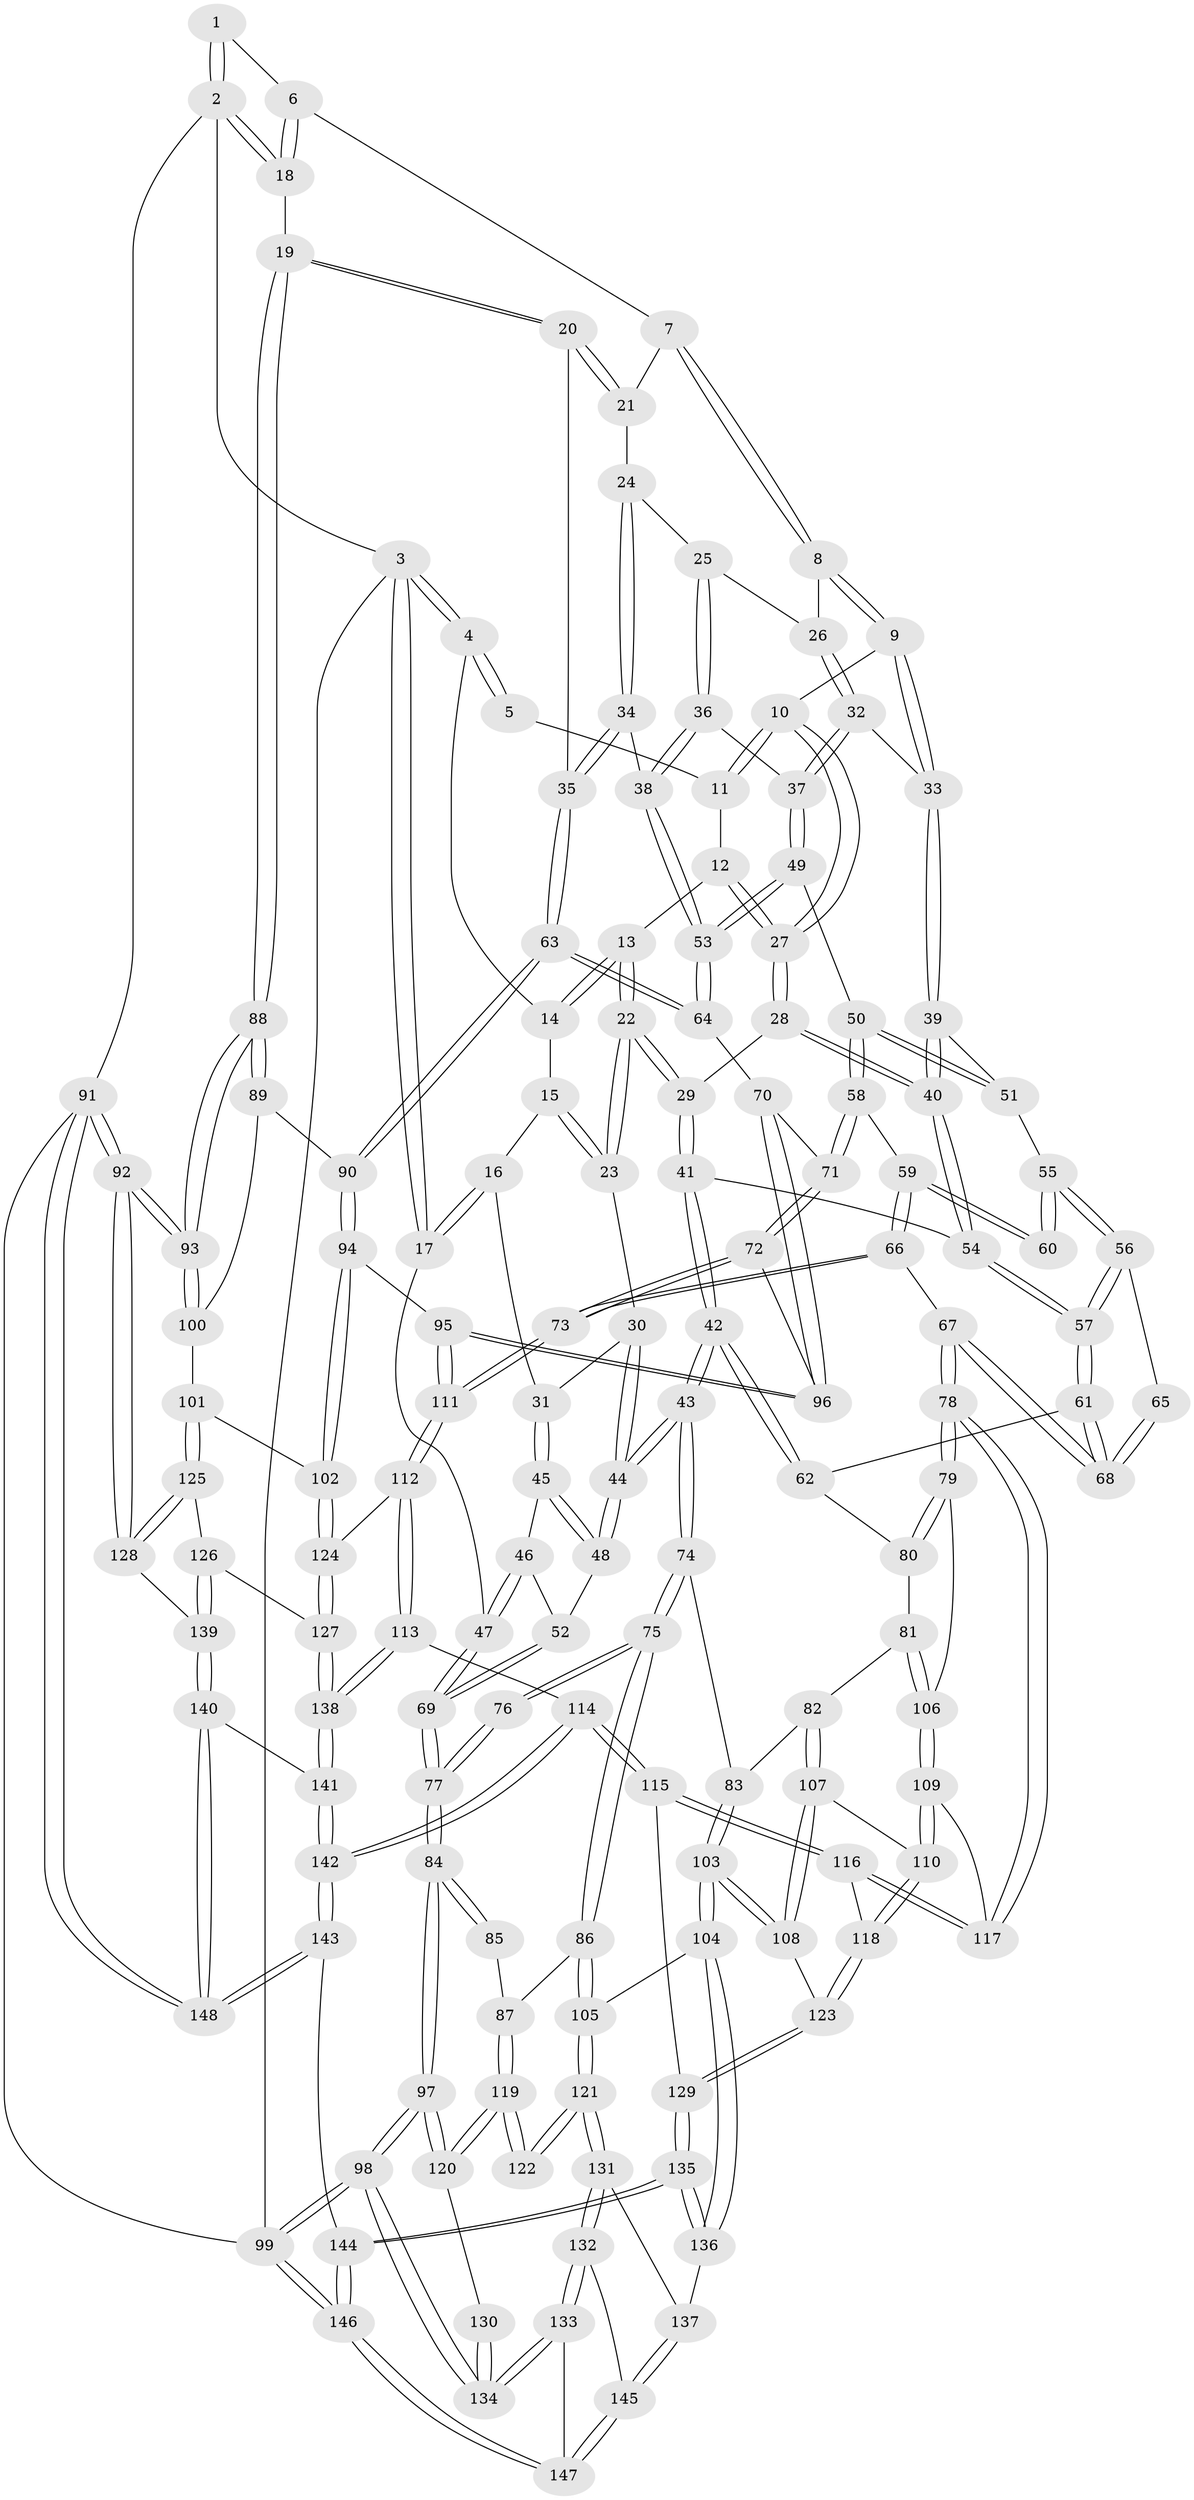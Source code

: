 // coarse degree distribution, {3: 0.12359550561797752, 5: 0.3707865168539326, 8: 0.011235955056179775, 4: 0.4044943820224719, 6: 0.07865168539325842, 2: 0.011235955056179775}
// Generated by graph-tools (version 1.1) at 2025/24/03/03/25 07:24:33]
// undirected, 148 vertices, 367 edges
graph export_dot {
graph [start="1"]
  node [color=gray90,style=filled];
  1 [pos="+0.7919846400158566+0"];
  2 [pos="+1+0"];
  3 [pos="+0+0"];
  4 [pos="+0.20494214666671298+0"];
  5 [pos="+0.5466747804257411+0"];
  6 [pos="+0.7989316700603077+0.021497432389673426"];
  7 [pos="+0.7977877890627915+0.025684251588639503"];
  8 [pos="+0.680972035941812+0.11890325742776947"];
  9 [pos="+0.6461547277818678+0.12945361544468764"];
  10 [pos="+0.5836668895793484+0.12492137539747986"];
  11 [pos="+0.5533674257929023+0"];
  12 [pos="+0.3846463724153492+0.0871110780816371"];
  13 [pos="+0.33281213561246953+0.07161770227460655"];
  14 [pos="+0.21284282485273123+0"];
  15 [pos="+0.14774787960683736+0.02454288934091931"];
  16 [pos="+0.11887668437213465+0.08956235535684447"];
  17 [pos="+0+0.179965610941637"];
  18 [pos="+1+0.13188050528413134"];
  19 [pos="+1+0.22238532901627078"];
  20 [pos="+1+0.22425094266629864"];
  21 [pos="+0.8181917605123461+0.06539694813245751"];
  22 [pos="+0.3038118302683746+0.20856757191395017"];
  23 [pos="+0.2594608610364275+0.1991958844436187"];
  24 [pos="+0.8528715100983456+0.17368891697659833"];
  25 [pos="+0.7904040809464407+0.20735834729102695"];
  26 [pos="+0.7380977105388684+0.17183465376797985"];
  27 [pos="+0.5344887738130267+0.17349304364906243"];
  28 [pos="+0.5181775477024153+0.23025084522085146"];
  29 [pos="+0.30588323107311605+0.21397998829371304"];
  30 [pos="+0.15221943400967344+0.19249181086755598"];
  31 [pos="+0.12547861329973378+0.17620541288187644"];
  32 [pos="+0.7242785428231097+0.2596158373348063"];
  33 [pos="+0.6978716979064136+0.2527212299974341"];
  34 [pos="+0.9922357091089933+0.25668733975397506"];
  35 [pos="+1+0.23789262076369827"];
  36 [pos="+0.7813901928445909+0.23186807833536724"];
  37 [pos="+0.743885492341957+0.26765994002033827"];
  38 [pos="+0.8819179474538319+0.3300069809201672"];
  39 [pos="+0.6470400337670218+0.29881122725403403"];
  40 [pos="+0.519658839500385+0.2449899523553436"];
  41 [pos="+0.2955918807661295+0.2911612334623913"];
  42 [pos="+0.2674465159411293+0.4071716734124858"];
  43 [pos="+0.23551551533174622+0.42896608300987454"];
  44 [pos="+0.23208694174109334+0.4257422024590794"];
  45 [pos="+0.09230122061317586+0.20923949582047147"];
  46 [pos="+0.03854219873656134+0.2411088290131153"];
  47 [pos="+0+0.29466622258378644"];
  48 [pos="+0.1766518429932017+0.3912408745108044"];
  49 [pos="+0.7730674165505484+0.3769834109165693"];
  50 [pos="+0.734168638994773+0.3877097101730818"];
  51 [pos="+0.6542020540307331+0.316517576541367"];
  52 [pos="+0.14238106174997028+0.37634814424542956"];
  53 [pos="+0.8242216724048622+0.3887432877800115"];
  54 [pos="+0.5128021338544488+0.2665248324822042"];
  55 [pos="+0.6223773408830866+0.35870446919052573"];
  56 [pos="+0.5321267025743049+0.38297521226176334"];
  57 [pos="+0.48772933570540256+0.37756682438693445"];
  58 [pos="+0.7190390177505802+0.40194131983060655"];
  59 [pos="+0.6815618054856439+0.41430419116993134"];
  60 [pos="+0.6595349721404988+0.4121531575035209"];
  61 [pos="+0.48367052524358367+0.38290392516449334"];
  62 [pos="+0.4301812490172885+0.4055819294423396"];
  63 [pos="+0.871377645186973+0.4992285453767241"];
  64 [pos="+0.8582741494409807+0.4874902270603037"];
  65 [pos="+0.6245307794247511+0.4194152494504833"];
  66 [pos="+0.615042826243918+0.5611912790420217"];
  67 [pos="+0.5902610806900424+0.5569288299115791"];
  68 [pos="+0.5886359652394919+0.5526680389287715"];
  69 [pos="+0+0.32779404600131995"];
  70 [pos="+0.8036643119990046+0.5119996147408242"];
  71 [pos="+0.7132373499911976+0.5374197874680935"];
  72 [pos="+0.6947271459485133+0.5562826104929022"];
  73 [pos="+0.6407886299556523+0.57205683017185"];
  74 [pos="+0.22458385822732446+0.4638470605340386"];
  75 [pos="+0.19542366761445742+0.4946331421256328"];
  76 [pos="+0.0798638522921049+0.47682105375041883"];
  77 [pos="+0+0.3475031259037457"];
  78 [pos="+0.5675913199777983+0.5730053082284348"];
  79 [pos="+0.5660263920837628+0.572997999044522"];
  80 [pos="+0.4425552043708138+0.5182899591439603"];
  81 [pos="+0.4070750215216225+0.5901932144469235"];
  82 [pos="+0.40139291974843927+0.5905984516188653"];
  83 [pos="+0.3397006926387182+0.5771574172307803"];
  84 [pos="+0+0.5063585855960745"];
  85 [pos="+0+0.5318880494789419"];
  86 [pos="+0.16125289008134172+0.575909441539663"];
  87 [pos="+0.09970348242708967+0.6037263021798843"];
  88 [pos="+1+0.5461399035682628"];
  89 [pos="+0.9289583789391823+0.5185650767548126"];
  90 [pos="+0.882244064025823+0.5132383107067745"];
  91 [pos="+1+1"];
  92 [pos="+1+0.9592917009871231"];
  93 [pos="+1+0.6248119781544548"];
  94 [pos="+0.8583644970659129+0.6513587337892779"];
  95 [pos="+0.7738827088800702+0.6187264531465034"];
  96 [pos="+0.7709365741067629+0.6153257236371721"];
  97 [pos="+0+0.6838848288027675"];
  98 [pos="+0+1"];
  99 [pos="+0+1"];
  100 [pos="+0.9650591157311521+0.685264508667842"];
  101 [pos="+0.9086587815102757+0.6992080315972485"];
  102 [pos="+0.8655139753931932+0.6719348490960491"];
  103 [pos="+0.30780835371497084+0.7377935005619602"];
  104 [pos="+0.29185214896922995+0.7422070005718886"];
  105 [pos="+0.20800439523061218+0.6940640594580809"];
  106 [pos="+0.43404608301571446+0.6062812539020461"];
  107 [pos="+0.38410992691747636+0.6709030702806871"];
  108 [pos="+0.3256376296294094+0.7404082458024953"];
  109 [pos="+0.4488593816656252+0.6526555521804489"];
  110 [pos="+0.4502662992105209+0.6725820217318568"];
  111 [pos="+0.6798682080132312+0.7086656818817748"];
  112 [pos="+0.6806718742948601+0.7471562009760337"];
  113 [pos="+0.6399009295063317+0.7808122610993975"];
  114 [pos="+0.5946759440977837+0.8042318808186367"];
  115 [pos="+0.568614313054713+0.7883860114299079"];
  116 [pos="+0.53586114295067+0.7324730678729285"];
  117 [pos="+0.5497622706668527+0.6307610566609518"];
  118 [pos="+0.4599536608138297+0.7008389287301191"];
  119 [pos="+0.05810946024413818+0.635140642190961"];
  120 [pos="+0+0.682509445169661"];
  121 [pos="+0.11357195604063468+0.7857997283370617"];
  122 [pos="+0.08945223976310612+0.7698896764441184"];
  123 [pos="+0.36450987073155894+0.7567335037598534"];
  124 [pos="+0.7488351170972614+0.7533189097288067"];
  125 [pos="+0.9102848095759118+0.7492154623876095"];
  126 [pos="+0.8496974158646042+0.8363160846643946"];
  127 [pos="+0.8047294261172512+0.8302132987122881"];
  128 [pos="+0.9950494560029585+0.8562881535986736"];
  129 [pos="+0.41584029500328995+0.8249920895583294"];
  130 [pos="+0.05296433479889553+0.7686670504856967"];
  131 [pos="+0.11383454104457483+0.7873987580255982"];
  132 [pos="+0.02545194409649832+0.8801216538611877"];
  133 [pos="+0+0.903636209857107"];
  134 [pos="+0+0.922847946585807"];
  135 [pos="+0.35709774001775124+1"];
  136 [pos="+0.2616574644128079+0.8344422810510448"];
  137 [pos="+0.1557145241129237+0.8470771597339982"];
  138 [pos="+0.7625700757042937+0.894745232717046"];
  139 [pos="+0.888176773246562+0.8933581674144939"];
  140 [pos="+0.8762887526993395+0.9343776374928462"];
  141 [pos="+0.7548266987246225+0.9602003340993284"];
  142 [pos="+0.5829866212138037+1"];
  143 [pos="+0.575351684051227+1"];
  144 [pos="+0.3669007861621694+1"];
  145 [pos="+0.15210069287551065+0.8627289283747932"];
  146 [pos="+0.28969583367865753+1"];
  147 [pos="+0.14356431003986328+0.927022213235408"];
  148 [pos="+1+1"];
  1 -- 2;
  1 -- 2;
  1 -- 6;
  2 -- 3;
  2 -- 18;
  2 -- 18;
  2 -- 91;
  3 -- 4;
  3 -- 4;
  3 -- 17;
  3 -- 17;
  3 -- 99;
  4 -- 5;
  4 -- 5;
  4 -- 14;
  5 -- 11;
  6 -- 7;
  6 -- 18;
  6 -- 18;
  7 -- 8;
  7 -- 8;
  7 -- 21;
  8 -- 9;
  8 -- 9;
  8 -- 26;
  9 -- 10;
  9 -- 33;
  9 -- 33;
  10 -- 11;
  10 -- 11;
  10 -- 27;
  10 -- 27;
  11 -- 12;
  12 -- 13;
  12 -- 27;
  12 -- 27;
  13 -- 14;
  13 -- 14;
  13 -- 22;
  13 -- 22;
  14 -- 15;
  15 -- 16;
  15 -- 23;
  15 -- 23;
  16 -- 17;
  16 -- 17;
  16 -- 31;
  17 -- 47;
  18 -- 19;
  19 -- 20;
  19 -- 20;
  19 -- 88;
  19 -- 88;
  20 -- 21;
  20 -- 21;
  20 -- 35;
  21 -- 24;
  22 -- 23;
  22 -- 23;
  22 -- 29;
  22 -- 29;
  23 -- 30;
  24 -- 25;
  24 -- 34;
  24 -- 34;
  25 -- 26;
  25 -- 36;
  25 -- 36;
  26 -- 32;
  26 -- 32;
  27 -- 28;
  27 -- 28;
  28 -- 29;
  28 -- 40;
  28 -- 40;
  29 -- 41;
  29 -- 41;
  30 -- 31;
  30 -- 44;
  30 -- 44;
  31 -- 45;
  31 -- 45;
  32 -- 33;
  32 -- 37;
  32 -- 37;
  33 -- 39;
  33 -- 39;
  34 -- 35;
  34 -- 35;
  34 -- 38;
  35 -- 63;
  35 -- 63;
  36 -- 37;
  36 -- 38;
  36 -- 38;
  37 -- 49;
  37 -- 49;
  38 -- 53;
  38 -- 53;
  39 -- 40;
  39 -- 40;
  39 -- 51;
  40 -- 54;
  40 -- 54;
  41 -- 42;
  41 -- 42;
  41 -- 54;
  42 -- 43;
  42 -- 43;
  42 -- 62;
  42 -- 62;
  43 -- 44;
  43 -- 44;
  43 -- 74;
  43 -- 74;
  44 -- 48;
  44 -- 48;
  45 -- 46;
  45 -- 48;
  45 -- 48;
  46 -- 47;
  46 -- 47;
  46 -- 52;
  47 -- 69;
  47 -- 69;
  48 -- 52;
  49 -- 50;
  49 -- 53;
  49 -- 53;
  50 -- 51;
  50 -- 51;
  50 -- 58;
  50 -- 58;
  51 -- 55;
  52 -- 69;
  52 -- 69;
  53 -- 64;
  53 -- 64;
  54 -- 57;
  54 -- 57;
  55 -- 56;
  55 -- 56;
  55 -- 60;
  55 -- 60;
  56 -- 57;
  56 -- 57;
  56 -- 65;
  57 -- 61;
  57 -- 61;
  58 -- 59;
  58 -- 71;
  58 -- 71;
  59 -- 60;
  59 -- 60;
  59 -- 66;
  59 -- 66;
  61 -- 62;
  61 -- 68;
  61 -- 68;
  62 -- 80;
  63 -- 64;
  63 -- 64;
  63 -- 90;
  63 -- 90;
  64 -- 70;
  65 -- 68;
  65 -- 68;
  66 -- 67;
  66 -- 73;
  66 -- 73;
  67 -- 68;
  67 -- 68;
  67 -- 78;
  67 -- 78;
  69 -- 77;
  69 -- 77;
  70 -- 71;
  70 -- 96;
  70 -- 96;
  71 -- 72;
  71 -- 72;
  72 -- 73;
  72 -- 73;
  72 -- 96;
  73 -- 111;
  73 -- 111;
  74 -- 75;
  74 -- 75;
  74 -- 83;
  75 -- 76;
  75 -- 76;
  75 -- 86;
  75 -- 86;
  76 -- 77;
  76 -- 77;
  77 -- 84;
  77 -- 84;
  78 -- 79;
  78 -- 79;
  78 -- 117;
  78 -- 117;
  79 -- 80;
  79 -- 80;
  79 -- 106;
  80 -- 81;
  81 -- 82;
  81 -- 106;
  81 -- 106;
  82 -- 83;
  82 -- 107;
  82 -- 107;
  83 -- 103;
  83 -- 103;
  84 -- 85;
  84 -- 85;
  84 -- 97;
  84 -- 97;
  85 -- 87;
  86 -- 87;
  86 -- 105;
  86 -- 105;
  87 -- 119;
  87 -- 119;
  88 -- 89;
  88 -- 89;
  88 -- 93;
  88 -- 93;
  89 -- 90;
  89 -- 100;
  90 -- 94;
  90 -- 94;
  91 -- 92;
  91 -- 92;
  91 -- 148;
  91 -- 148;
  91 -- 99;
  92 -- 93;
  92 -- 93;
  92 -- 128;
  92 -- 128;
  93 -- 100;
  93 -- 100;
  94 -- 95;
  94 -- 102;
  94 -- 102;
  95 -- 96;
  95 -- 96;
  95 -- 111;
  95 -- 111;
  97 -- 98;
  97 -- 98;
  97 -- 120;
  97 -- 120;
  98 -- 99;
  98 -- 99;
  98 -- 134;
  98 -- 134;
  99 -- 146;
  99 -- 146;
  100 -- 101;
  101 -- 102;
  101 -- 125;
  101 -- 125;
  102 -- 124;
  102 -- 124;
  103 -- 104;
  103 -- 104;
  103 -- 108;
  103 -- 108;
  104 -- 105;
  104 -- 136;
  104 -- 136;
  105 -- 121;
  105 -- 121;
  106 -- 109;
  106 -- 109;
  107 -- 108;
  107 -- 108;
  107 -- 110;
  108 -- 123;
  109 -- 110;
  109 -- 110;
  109 -- 117;
  110 -- 118;
  110 -- 118;
  111 -- 112;
  111 -- 112;
  112 -- 113;
  112 -- 113;
  112 -- 124;
  113 -- 114;
  113 -- 138;
  113 -- 138;
  114 -- 115;
  114 -- 115;
  114 -- 142;
  114 -- 142;
  115 -- 116;
  115 -- 116;
  115 -- 129;
  116 -- 117;
  116 -- 117;
  116 -- 118;
  118 -- 123;
  118 -- 123;
  119 -- 120;
  119 -- 120;
  119 -- 122;
  119 -- 122;
  120 -- 130;
  121 -- 122;
  121 -- 122;
  121 -- 131;
  121 -- 131;
  123 -- 129;
  123 -- 129;
  124 -- 127;
  124 -- 127;
  125 -- 126;
  125 -- 128;
  125 -- 128;
  126 -- 127;
  126 -- 139;
  126 -- 139;
  127 -- 138;
  127 -- 138;
  128 -- 139;
  129 -- 135;
  129 -- 135;
  130 -- 134;
  130 -- 134;
  131 -- 132;
  131 -- 132;
  131 -- 137;
  132 -- 133;
  132 -- 133;
  132 -- 145;
  133 -- 134;
  133 -- 134;
  133 -- 147;
  135 -- 136;
  135 -- 136;
  135 -- 144;
  135 -- 144;
  136 -- 137;
  137 -- 145;
  137 -- 145;
  138 -- 141;
  138 -- 141;
  139 -- 140;
  139 -- 140;
  140 -- 141;
  140 -- 148;
  140 -- 148;
  141 -- 142;
  141 -- 142;
  142 -- 143;
  142 -- 143;
  143 -- 144;
  143 -- 148;
  143 -- 148;
  144 -- 146;
  144 -- 146;
  145 -- 147;
  145 -- 147;
  146 -- 147;
  146 -- 147;
}
